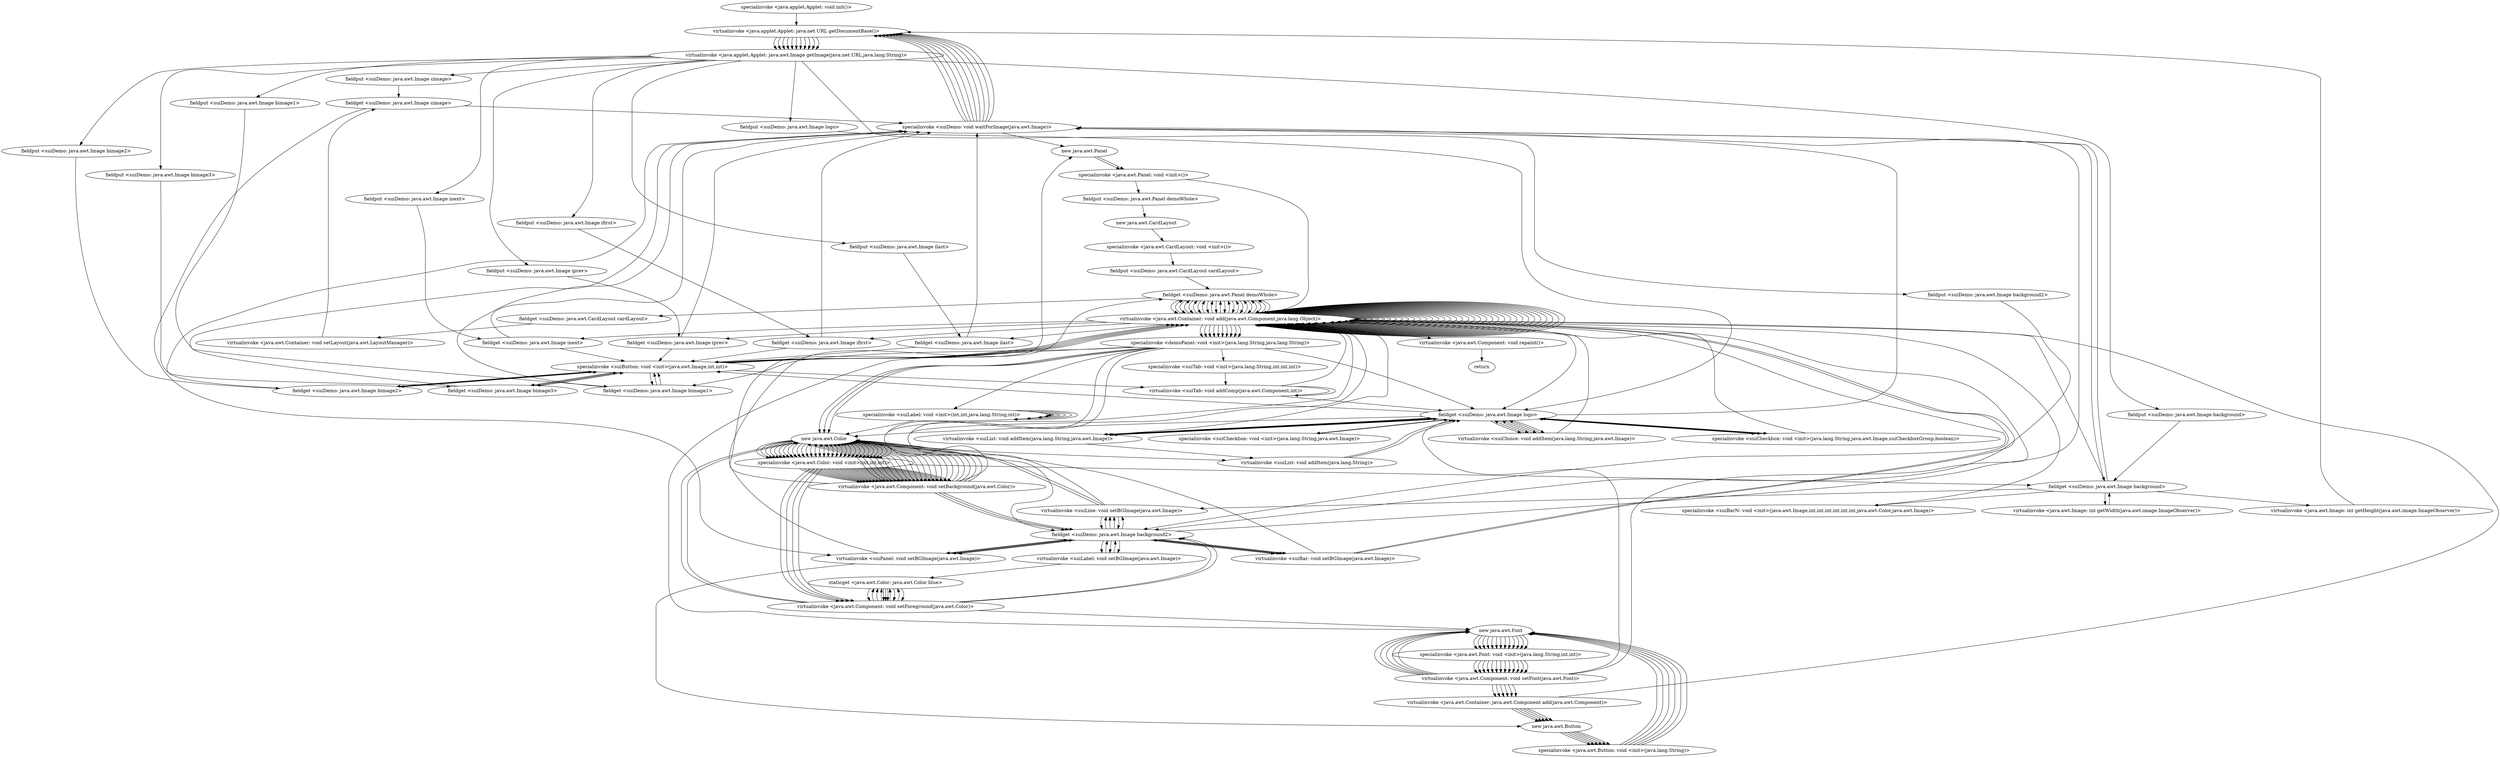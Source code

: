 digraph "" {
"specialinvoke <java.applet.Applet: void init()>";
 "specialinvoke <java.applet.Applet: void init()>"->"virtualinvoke <java.applet.Applet: java.net.URL getDocumentBase()>";
 "virtualinvoke <java.applet.Applet: java.net.URL getDocumentBase()>"->"virtualinvoke <java.applet.Applet: java.awt.Image getImage(java.net.URL,java.lang.String)>";
 "virtualinvoke <java.applet.Applet: java.awt.Image getImage(java.net.URL,java.lang.String)>"->"fieldput <suiDemo: java.awt.Image cimage>";
 "fieldput <suiDemo: java.awt.Image cimage>"->"fieldget <suiDemo: java.awt.Image cimage>";
 "fieldget <suiDemo: java.awt.Image cimage>"->"specialinvoke <suiDemo: void waitForImage(java.awt.Image)>";
 "specialinvoke <suiDemo: void waitForImage(java.awt.Image)>"->"virtualinvoke <java.applet.Applet: java.net.URL getDocumentBase()>";
 "virtualinvoke <java.applet.Applet: java.net.URL getDocumentBase()>"->"virtualinvoke <java.applet.Applet: java.awt.Image getImage(java.net.URL,java.lang.String)>";
 "virtualinvoke <java.applet.Applet: java.awt.Image getImage(java.net.URL,java.lang.String)>"->"fieldput <suiDemo: java.awt.Image iprev>";
 "fieldput <suiDemo: java.awt.Image iprev>"->"fieldget <suiDemo: java.awt.Image iprev>";
 "fieldget <suiDemo: java.awt.Image iprev>"->"specialinvoke <suiDemo: void waitForImage(java.awt.Image)>";
 "specialinvoke <suiDemo: void waitForImage(java.awt.Image)>"->"virtualinvoke <java.applet.Applet: java.net.URL getDocumentBase()>";
 "virtualinvoke <java.applet.Applet: java.net.URL getDocumentBase()>"->"virtualinvoke <java.applet.Applet: java.awt.Image getImage(java.net.URL,java.lang.String)>";
 "virtualinvoke <java.applet.Applet: java.awt.Image getImage(java.net.URL,java.lang.String)>"->"fieldput <suiDemo: java.awt.Image inext>";
 "fieldput <suiDemo: java.awt.Image inext>"->"fieldget <suiDemo: java.awt.Image inext>";
 "fieldget <suiDemo: java.awt.Image inext>"->"specialinvoke <suiDemo: void waitForImage(java.awt.Image)>";
 "specialinvoke <suiDemo: void waitForImage(java.awt.Image)>"->"virtualinvoke <java.applet.Applet: java.net.URL getDocumentBase()>";
 "virtualinvoke <java.applet.Applet: java.net.URL getDocumentBase()>"->"virtualinvoke <java.applet.Applet: java.awt.Image getImage(java.net.URL,java.lang.String)>";
 "virtualinvoke <java.applet.Applet: java.awt.Image getImage(java.net.URL,java.lang.String)>"->"fieldput <suiDemo: java.awt.Image ifirst>";
 "fieldput <suiDemo: java.awt.Image ifirst>"->"fieldget <suiDemo: java.awt.Image ifirst>";
 "fieldget <suiDemo: java.awt.Image ifirst>"->"specialinvoke <suiDemo: void waitForImage(java.awt.Image)>";
 "specialinvoke <suiDemo: void waitForImage(java.awt.Image)>"->"virtualinvoke <java.applet.Applet: java.net.URL getDocumentBase()>";
 "virtualinvoke <java.applet.Applet: java.net.URL getDocumentBase()>"->"virtualinvoke <java.applet.Applet: java.awt.Image getImage(java.net.URL,java.lang.String)>";
 "virtualinvoke <java.applet.Applet: java.awt.Image getImage(java.net.URL,java.lang.String)>"->"fieldput <suiDemo: java.awt.Image ilast>";
 "fieldput <suiDemo: java.awt.Image ilast>"->"fieldget <suiDemo: java.awt.Image ilast>";
 "fieldget <suiDemo: java.awt.Image ilast>"->"specialinvoke <suiDemo: void waitForImage(java.awt.Image)>";
 "specialinvoke <suiDemo: void waitForImage(java.awt.Image)>"->"virtualinvoke <java.applet.Applet: java.net.URL getDocumentBase()>";
 "virtualinvoke <java.applet.Applet: java.net.URL getDocumentBase()>"->"virtualinvoke <java.applet.Applet: java.awt.Image getImage(java.net.URL,java.lang.String)>";
 "virtualinvoke <java.applet.Applet: java.awt.Image getImage(java.net.URL,java.lang.String)>"->"fieldput <suiDemo: java.awt.Image background>";
 "fieldput <suiDemo: java.awt.Image background>"->"fieldget <suiDemo: java.awt.Image background>";
 "fieldget <suiDemo: java.awt.Image background>"->"specialinvoke <suiDemo: void waitForImage(java.awt.Image)>";
 "specialinvoke <suiDemo: void waitForImage(java.awt.Image)>"->"fieldget <suiDemo: java.awt.Image background>";
 "fieldget <suiDemo: java.awt.Image background>"->"virtualinvoke <java.awt.Image: int getWidth(java.awt.image.ImageObserver)>";
 "virtualinvoke <java.awt.Image: int getWidth(java.awt.image.ImageObserver)>"->"fieldget <suiDemo: java.awt.Image background>";
 "fieldget <suiDemo: java.awt.Image background>"->"virtualinvoke <java.awt.Image: int getHeight(java.awt.image.ImageObserver)>";
 "virtualinvoke <java.awt.Image: int getHeight(java.awt.image.ImageObserver)>"->"virtualinvoke <java.applet.Applet: java.net.URL getDocumentBase()>";
 "virtualinvoke <java.applet.Applet: java.net.URL getDocumentBase()>"->"virtualinvoke <java.applet.Applet: java.awt.Image getImage(java.net.URL,java.lang.String)>";
 "virtualinvoke <java.applet.Applet: java.awt.Image getImage(java.net.URL,java.lang.String)>"->"fieldput <suiDemo: java.awt.Image background2>";
 "fieldput <suiDemo: java.awt.Image background2>"->"fieldget <suiDemo: java.awt.Image background2>";
 "fieldget <suiDemo: java.awt.Image background2>"->"specialinvoke <suiDemo: void waitForImage(java.awt.Image)>";
 "specialinvoke <suiDemo: void waitForImage(java.awt.Image)>"->"virtualinvoke <java.applet.Applet: java.net.URL getDocumentBase()>";
 "virtualinvoke <java.applet.Applet: java.net.URL getDocumentBase()>"->"virtualinvoke <java.applet.Applet: java.awt.Image getImage(java.net.URL,java.lang.String)>";
 "virtualinvoke <java.applet.Applet: java.awt.Image getImage(java.net.URL,java.lang.String)>"->"fieldput <suiDemo: java.awt.Image logo>";
 "fieldput <suiDemo: java.awt.Image logo>"->"fieldget <suiDemo: java.awt.Image logo>";
 "fieldget <suiDemo: java.awt.Image logo>"->"specialinvoke <suiDemo: void waitForImage(java.awt.Image)>";
 "specialinvoke <suiDemo: void waitForImage(java.awt.Image)>"->"virtualinvoke <java.applet.Applet: java.net.URL getDocumentBase()>";
 "virtualinvoke <java.applet.Applet: java.net.URL getDocumentBase()>"->"virtualinvoke <java.applet.Applet: java.awt.Image getImage(java.net.URL,java.lang.String)>";
 "virtualinvoke <java.applet.Applet: java.awt.Image getImage(java.net.URL,java.lang.String)>"->"fieldput <suiDemo: java.awt.Image bimage1>";
 "fieldput <suiDemo: java.awt.Image bimage1>"->"fieldget <suiDemo: java.awt.Image bimage1>";
 "fieldget <suiDemo: java.awt.Image bimage1>"->"specialinvoke <suiDemo: void waitForImage(java.awt.Image)>";
 "specialinvoke <suiDemo: void waitForImage(java.awt.Image)>"->"virtualinvoke <java.applet.Applet: java.net.URL getDocumentBase()>";
 "virtualinvoke <java.applet.Applet: java.net.URL getDocumentBase()>"->"virtualinvoke <java.applet.Applet: java.awt.Image getImage(java.net.URL,java.lang.String)>";
 "virtualinvoke <java.applet.Applet: java.awt.Image getImage(java.net.URL,java.lang.String)>"->"fieldput <suiDemo: java.awt.Image bimage2>";
 "fieldput <suiDemo: java.awt.Image bimage2>"->"fieldget <suiDemo: java.awt.Image bimage2>";
 "fieldget <suiDemo: java.awt.Image bimage2>"->"specialinvoke <suiDemo: void waitForImage(java.awt.Image)>";
 "specialinvoke <suiDemo: void waitForImage(java.awt.Image)>"->"virtualinvoke <java.applet.Applet: java.net.URL getDocumentBase()>";
 "virtualinvoke <java.applet.Applet: java.net.URL getDocumentBase()>"->"virtualinvoke <java.applet.Applet: java.awt.Image getImage(java.net.URL,java.lang.String)>";
 "virtualinvoke <java.applet.Applet: java.awt.Image getImage(java.net.URL,java.lang.String)>"->"fieldput <suiDemo: java.awt.Image bimage3>";
 "fieldput <suiDemo: java.awt.Image bimage3>"->"fieldget <suiDemo: java.awt.Image bimage3>";
 "fieldget <suiDemo: java.awt.Image bimage3>"->"specialinvoke <suiDemo: void waitForImage(java.awt.Image)>";
 "specialinvoke <suiDemo: void waitForImage(java.awt.Image)>"->"new java.awt.Panel";
 "new java.awt.Panel"->"specialinvoke <java.awt.Panel: void <init>()>";
 "specialinvoke <java.awt.Panel: void <init>()>"->"fieldput <suiDemo: java.awt.Panel demoWhole>";
 "fieldput <suiDemo: java.awt.Panel demoWhole>"->"new java.awt.CardLayout";
 "new java.awt.CardLayout"->"specialinvoke <java.awt.CardLayout: void <init>()>";
 "specialinvoke <java.awt.CardLayout: void <init>()>"->"fieldput <suiDemo: java.awt.CardLayout cardLayout>";
 "fieldput <suiDemo: java.awt.CardLayout cardLayout>"->"fieldget <suiDemo: java.awt.Panel demoWhole>";
 "fieldget <suiDemo: java.awt.Panel demoWhole>"->"fieldget <suiDemo: java.awt.CardLayout cardLayout>";
 "fieldget <suiDemo: java.awt.CardLayout cardLayout>"->"virtualinvoke <java.awt.Container: void setLayout(java.awt.LayoutManager)>";
 "virtualinvoke <java.awt.Container: void setLayout(java.awt.LayoutManager)>"->"fieldget <suiDemo: java.awt.Image cimage>";
 "fieldget <suiDemo: java.awt.Image cimage>"->"virtualinvoke <suiPanel: void setBGImage(java.awt.Image)>";
 "virtualinvoke <suiPanel: void setBGImage(java.awt.Image)>"->"fieldget <suiDemo: java.awt.Panel demoWhole>";
 "fieldget <suiDemo: java.awt.Panel demoWhole>"->"virtualinvoke <java.awt.Container: void add(java.awt.Component,java.lang.Object)>";
 "virtualinvoke <java.awt.Container: void add(java.awt.Component,java.lang.Object)>"->"specialinvoke <demoPanel: void <init>(java.lang.String,java.lang.String)>";
 "specialinvoke <demoPanel: void <init>(java.lang.String,java.lang.String)>"->"fieldget <suiDemo: java.awt.Image background2>";
 "fieldget <suiDemo: java.awt.Image background2>"->"virtualinvoke <suiLine: void setBGImage(java.awt.Image)>";
 "virtualinvoke <suiLine: void setBGImage(java.awt.Image)>"->"fieldget <suiDemo: java.awt.Image background2>";
 "fieldget <suiDemo: java.awt.Image background2>"->"virtualinvoke <suiLine: void setBGImage(java.awt.Image)>";
 "virtualinvoke <suiLine: void setBGImage(java.awt.Image)>"->"new java.awt.Color";
 "new java.awt.Color"->"specialinvoke <java.awt.Color: void <init>(int,int,int)>";
 "specialinvoke <java.awt.Color: void <init>(int,int,int)>"->"virtualinvoke <java.awt.Component: void setBackground(java.awt.Color)>";
 "virtualinvoke <java.awt.Component: void setBackground(java.awt.Color)>"->"new java.awt.Color";
 "new java.awt.Color"->"specialinvoke <java.awt.Color: void <init>(int,int,int)>";
 "specialinvoke <java.awt.Color: void <init>(int,int,int)>"->"virtualinvoke <java.awt.Component: void setBackground(java.awt.Color)>";
 "virtualinvoke <java.awt.Component: void setBackground(java.awt.Color)>"->"new java.awt.Color";
 "new java.awt.Color"->"specialinvoke <java.awt.Color: void <init>(int,int,int)>";
 "specialinvoke <java.awt.Color: void <init>(int,int,int)>"->"virtualinvoke <java.awt.Component: void setBackground(java.awt.Color)>";
 "virtualinvoke <java.awt.Component: void setBackground(java.awt.Color)>"->"new java.awt.Color";
 "new java.awt.Color"->"specialinvoke <java.awt.Color: void <init>(int,int,int)>";
 "specialinvoke <java.awt.Color: void <init>(int,int,int)>"->"virtualinvoke <java.awt.Component: void setBackground(java.awt.Color)>";
 "virtualinvoke <java.awt.Component: void setBackground(java.awt.Color)>"->"new java.awt.Color";
 "new java.awt.Color"->"specialinvoke <java.awt.Color: void <init>(int,int,int)>";
 "specialinvoke <java.awt.Color: void <init>(int,int,int)>"->"virtualinvoke <java.awt.Component: void setBackground(java.awt.Color)>";
 "virtualinvoke <java.awt.Component: void setBackground(java.awt.Color)>"->"new java.awt.Color";
 "new java.awt.Color"->"specialinvoke <java.awt.Color: void <init>(int,int,int)>";
 "specialinvoke <java.awt.Color: void <init>(int,int,int)>"->"virtualinvoke <java.awt.Component: void setBackground(java.awt.Color)>";
 "virtualinvoke <java.awt.Component: void setBackground(java.awt.Color)>"->"virtualinvoke <java.awt.Container: void add(java.awt.Component,java.lang.Object)>";
 "virtualinvoke <java.awt.Container: void add(java.awt.Component,java.lang.Object)>"->"virtualinvoke <java.awt.Container: void add(java.awt.Component,java.lang.Object)>";
 "virtualinvoke <java.awt.Container: void add(java.awt.Component,java.lang.Object)>"->"virtualinvoke <java.awt.Container: void add(java.awt.Component,java.lang.Object)>";
 "virtualinvoke <java.awt.Container: void add(java.awt.Component,java.lang.Object)>"->"virtualinvoke <java.awt.Container: void add(java.awt.Component,java.lang.Object)>";
 "virtualinvoke <java.awt.Container: void add(java.awt.Component,java.lang.Object)>"->"virtualinvoke <java.awt.Container: void add(java.awt.Component,java.lang.Object)>";
 "virtualinvoke <java.awt.Container: void add(java.awt.Component,java.lang.Object)>"->"virtualinvoke <java.awt.Container: void add(java.awt.Component,java.lang.Object)>";
 "virtualinvoke <java.awt.Container: void add(java.awt.Component,java.lang.Object)>"->"fieldget <suiDemo: java.awt.Image background2>";
 "fieldget <suiDemo: java.awt.Image background2>"->"virtualinvoke <suiLine: void setBGImage(java.awt.Image)>";
 "virtualinvoke <suiLine: void setBGImage(java.awt.Image)>"->"fieldget <suiDemo: java.awt.Image background2>";
 "fieldget <suiDemo: java.awt.Image background2>"->"virtualinvoke <suiLine: void setBGImage(java.awt.Image)>";
 "virtualinvoke <suiLine: void setBGImage(java.awt.Image)>"->"new java.awt.Color";
 "new java.awt.Color"->"specialinvoke <java.awt.Color: void <init>(int,int,int)>";
 "specialinvoke <java.awt.Color: void <init>(int,int,int)>"->"virtualinvoke <java.awt.Component: void setBackground(java.awt.Color)>";
 "virtualinvoke <java.awt.Component: void setBackground(java.awt.Color)>"->"new java.awt.Color";
 "new java.awt.Color"->"specialinvoke <java.awt.Color: void <init>(int,int,int)>";
 "specialinvoke <java.awt.Color: void <init>(int,int,int)>"->"virtualinvoke <java.awt.Component: void setBackground(java.awt.Color)>";
 "virtualinvoke <java.awt.Component: void setBackground(java.awt.Color)>"->"new java.awt.Color";
 "new java.awt.Color"->"specialinvoke <java.awt.Color: void <init>(int,int,int)>";
 "specialinvoke <java.awt.Color: void <init>(int,int,int)>"->"virtualinvoke <java.awt.Component: void setBackground(java.awt.Color)>";
 "virtualinvoke <java.awt.Component: void setBackground(java.awt.Color)>"->"new java.awt.Color";
 "new java.awt.Color"->"specialinvoke <java.awt.Color: void <init>(int,int,int)>";
 "specialinvoke <java.awt.Color: void <init>(int,int,int)>"->"virtualinvoke <java.awt.Component: void setBackground(java.awt.Color)>";
 "virtualinvoke <java.awt.Component: void setBackground(java.awt.Color)>"->"new java.awt.Color";
 "new java.awt.Color"->"specialinvoke <java.awt.Color: void <init>(int,int,int)>";
 "specialinvoke <java.awt.Color: void <init>(int,int,int)>"->"virtualinvoke <java.awt.Component: void setBackground(java.awt.Color)>";
 "virtualinvoke <java.awt.Component: void setBackground(java.awt.Color)>"->"new java.awt.Color";
 "new java.awt.Color"->"specialinvoke <java.awt.Color: void <init>(int,int,int)>";
 "specialinvoke <java.awt.Color: void <init>(int,int,int)>"->"virtualinvoke <java.awt.Component: void setBackground(java.awt.Color)>";
 "virtualinvoke <java.awt.Component: void setBackground(java.awt.Color)>"->"new java.awt.Panel";
 "new java.awt.Panel"->"specialinvoke <java.awt.Panel: void <init>()>";
 "specialinvoke <java.awt.Panel: void <init>()>"->"virtualinvoke <java.awt.Container: void add(java.awt.Component,java.lang.Object)>";
 "virtualinvoke <java.awt.Container: void add(java.awt.Component,java.lang.Object)>"->"virtualinvoke <java.awt.Container: void add(java.awt.Component,java.lang.Object)>";
 "virtualinvoke <java.awt.Container: void add(java.awt.Component,java.lang.Object)>"->"virtualinvoke <java.awt.Container: void add(java.awt.Component,java.lang.Object)>";
 "virtualinvoke <java.awt.Container: void add(java.awt.Component,java.lang.Object)>"->"virtualinvoke <java.awt.Container: void add(java.awt.Component,java.lang.Object)>";
 "virtualinvoke <java.awt.Container: void add(java.awt.Component,java.lang.Object)>"->"virtualinvoke <java.awt.Container: void add(java.awt.Component,java.lang.Object)>";
 "virtualinvoke <java.awt.Container: void add(java.awt.Component,java.lang.Object)>"->"virtualinvoke <java.awt.Container: void add(java.awt.Component,java.lang.Object)>";
 "virtualinvoke <java.awt.Container: void add(java.awt.Component,java.lang.Object)>"->"virtualinvoke <java.awt.Container: void add(java.awt.Component,java.lang.Object)>";
 "virtualinvoke <java.awt.Container: void add(java.awt.Component,java.lang.Object)>"->"fieldget <suiDemo: java.awt.Panel demoWhole>";
 "fieldget <suiDemo: java.awt.Panel demoWhole>"->"virtualinvoke <java.awt.Container: void add(java.awt.Component,java.lang.Object)>";
 "virtualinvoke <java.awt.Container: void add(java.awt.Component,java.lang.Object)>"->"fieldget <suiDemo: java.awt.Panel demoWhole>";
 "fieldget <suiDemo: java.awt.Panel demoWhole>"->"virtualinvoke <java.awt.Container: void add(java.awt.Component,java.lang.Object)>";
 "virtualinvoke <java.awt.Container: void add(java.awt.Component,java.lang.Object)>"->"specialinvoke <demoPanel: void <init>(java.lang.String,java.lang.String)>";
 "specialinvoke <demoPanel: void <init>(java.lang.String,java.lang.String)>"->"new java.awt.Color";
 "new java.awt.Color"->"specialinvoke <java.awt.Color: void <init>(int,int,int)>";
 "specialinvoke <java.awt.Color: void <init>(int,int,int)>"->"virtualinvoke <java.awt.Component: void setBackground(java.awt.Color)>";
 "virtualinvoke <java.awt.Component: void setBackground(java.awt.Color)>"->"new java.awt.Color";
 "new java.awt.Color"->"specialinvoke <java.awt.Color: void <init>(int,int,int)>";
 "specialinvoke <java.awt.Color: void <init>(int,int,int)>"->"virtualinvoke <java.awt.Component: void setBackground(java.awt.Color)>";
 "virtualinvoke <java.awt.Component: void setBackground(java.awt.Color)>"->"new java.awt.Color";
 "new java.awt.Color"->"specialinvoke <java.awt.Color: void <init>(int,int,int)>";
 "specialinvoke <java.awt.Color: void <init>(int,int,int)>"->"virtualinvoke <java.awt.Component: void setBackground(java.awt.Color)>";
 "virtualinvoke <java.awt.Component: void setBackground(java.awt.Color)>"->"new java.awt.Color";
 "new java.awt.Color"->"specialinvoke <java.awt.Color: void <init>(int,int,int)>";
 "specialinvoke <java.awt.Color: void <init>(int,int,int)>"->"virtualinvoke <java.awt.Component: void setBackground(java.awt.Color)>";
 "virtualinvoke <java.awt.Component: void setBackground(java.awt.Color)>"->"fieldget <suiDemo: java.awt.Image background2>";
 "fieldget <suiDemo: java.awt.Image background2>"->"virtualinvoke <suiBar: void setBGImage(java.awt.Image)>";
 "virtualinvoke <suiBar: void setBGImage(java.awt.Image)>"->"fieldget <suiDemo: java.awt.Image background2>";
 "fieldget <suiDemo: java.awt.Image background2>"->"virtualinvoke <suiBar: void setBGImage(java.awt.Image)>";
 "virtualinvoke <suiBar: void setBGImage(java.awt.Image)>"->"virtualinvoke <java.awt.Container: void add(java.awt.Component,java.lang.Object)>";
 "virtualinvoke <java.awt.Container: void add(java.awt.Component,java.lang.Object)>"->"virtualinvoke <java.awt.Container: void add(java.awt.Component,java.lang.Object)>";
 "virtualinvoke <java.awt.Container: void add(java.awt.Component,java.lang.Object)>"->"virtualinvoke <java.awt.Container: void add(java.awt.Component,java.lang.Object)>";
 "virtualinvoke <java.awt.Container: void add(java.awt.Component,java.lang.Object)>"->"virtualinvoke <java.awt.Container: void add(java.awt.Component,java.lang.Object)>";
 "virtualinvoke <java.awt.Container: void add(java.awt.Component,java.lang.Object)>"->"fieldget <suiDemo: java.awt.Panel demoWhole>";
 "fieldget <suiDemo: java.awt.Panel demoWhole>"->"virtualinvoke <java.awt.Container: void add(java.awt.Component,java.lang.Object)>";
 "virtualinvoke <java.awt.Container: void add(java.awt.Component,java.lang.Object)>"->"specialinvoke <demoPanel: void <init>(java.lang.String,java.lang.String)>";
 "specialinvoke <demoPanel: void <init>(java.lang.String,java.lang.String)>"->"new java.awt.Color";
 "new java.awt.Color"->"specialinvoke <java.awt.Color: void <init>(int,int,int)>";
 "specialinvoke <java.awt.Color: void <init>(int,int,int)>"->"virtualinvoke <java.awt.Component: void setBackground(java.awt.Color)>";
 "virtualinvoke <java.awt.Component: void setBackground(java.awt.Color)>"->"new java.awt.Color";
 "new java.awt.Color"->"specialinvoke <java.awt.Color: void <init>(int,int,int)>";
 "specialinvoke <java.awt.Color: void <init>(int,int,int)>"->"virtualinvoke <java.awt.Component: void setBackground(java.awt.Color)>";
 "virtualinvoke <java.awt.Component: void setBackground(java.awt.Color)>"->"new java.awt.Color";
 "new java.awt.Color"->"specialinvoke <java.awt.Color: void <init>(int,int,int)>";
 "specialinvoke <java.awt.Color: void <init>(int,int,int)>"->"virtualinvoke <java.awt.Component: void setBackground(java.awt.Color)>";
 "virtualinvoke <java.awt.Component: void setBackground(java.awt.Color)>"->"fieldget <suiDemo: java.awt.Image background2>";
 "fieldget <suiDemo: java.awt.Image background2>"->"virtualinvoke <suiPanel: void setBGImage(java.awt.Image)>";
 "virtualinvoke <suiPanel: void setBGImage(java.awt.Image)>"->"fieldget <suiDemo: java.awt.Image background2>";
 "fieldget <suiDemo: java.awt.Image background2>"->"virtualinvoke <suiPanel: void setBGImage(java.awt.Image)>";
 "virtualinvoke <suiPanel: void setBGImage(java.awt.Image)>"->"fieldget <suiDemo: java.awt.Image background2>";
 "fieldget <suiDemo: java.awt.Image background2>"->"virtualinvoke <suiPanel: void setBGImage(java.awt.Image)>";
 "virtualinvoke <suiPanel: void setBGImage(java.awt.Image)>"->"new java.awt.Button";
 "new java.awt.Button"->"specialinvoke <java.awt.Button: void <init>(java.lang.String)>";
 "specialinvoke <java.awt.Button: void <init>(java.lang.String)>"->"new java.awt.Font";
 "new java.awt.Font"->"specialinvoke <java.awt.Font: void <init>(java.lang.String,int,int)>";
 "specialinvoke <java.awt.Font: void <init>(java.lang.String,int,int)>"->"virtualinvoke <java.awt.Component: void setFont(java.awt.Font)>";
 "virtualinvoke <java.awt.Component: void setFont(java.awt.Font)>"->"virtualinvoke <java.awt.Container: java.awt.Component add(java.awt.Component)>";
 "virtualinvoke <java.awt.Container: java.awt.Component add(java.awt.Component)>"->"new java.awt.Button";
 "new java.awt.Button"->"specialinvoke <java.awt.Button: void <init>(java.lang.String)>";
 "specialinvoke <java.awt.Button: void <init>(java.lang.String)>"->"new java.awt.Font";
 "new java.awt.Font"->"specialinvoke <java.awt.Font: void <init>(java.lang.String,int,int)>";
 "specialinvoke <java.awt.Font: void <init>(java.lang.String,int,int)>"->"virtualinvoke <java.awt.Component: void setFont(java.awt.Font)>";
 "virtualinvoke <java.awt.Component: void setFont(java.awt.Font)>"->"virtualinvoke <java.awt.Container: java.awt.Component add(java.awt.Component)>";
 "virtualinvoke <java.awt.Container: java.awt.Component add(java.awt.Component)>"->"new java.awt.Button";
 "new java.awt.Button"->"specialinvoke <java.awt.Button: void <init>(java.lang.String)>";
 "specialinvoke <java.awt.Button: void <init>(java.lang.String)>"->"new java.awt.Font";
 "new java.awt.Font"->"specialinvoke <java.awt.Font: void <init>(java.lang.String,int,int)>";
 "specialinvoke <java.awt.Font: void <init>(java.lang.String,int,int)>"->"virtualinvoke <java.awt.Component: void setFont(java.awt.Font)>";
 "virtualinvoke <java.awt.Component: void setFont(java.awt.Font)>"->"virtualinvoke <java.awt.Container: java.awt.Component add(java.awt.Component)>";
 "virtualinvoke <java.awt.Container: java.awt.Component add(java.awt.Component)>"->"new java.awt.Button";
 "new java.awt.Button"->"specialinvoke <java.awt.Button: void <init>(java.lang.String)>";
 "specialinvoke <java.awt.Button: void <init>(java.lang.String)>"->"new java.awt.Font";
 "new java.awt.Font"->"specialinvoke <java.awt.Font: void <init>(java.lang.String,int,int)>";
 "specialinvoke <java.awt.Font: void <init>(java.lang.String,int,int)>"->"virtualinvoke <java.awt.Component: void setFont(java.awt.Font)>";
 "virtualinvoke <java.awt.Component: void setFont(java.awt.Font)>"->"virtualinvoke <java.awt.Container: java.awt.Component add(java.awt.Component)>";
 "virtualinvoke <java.awt.Container: java.awt.Component add(java.awt.Component)>"->"new java.awt.Button";
 "new java.awt.Button"->"specialinvoke <java.awt.Button: void <init>(java.lang.String)>";
 "specialinvoke <java.awt.Button: void <init>(java.lang.String)>"->"new java.awt.Font";
 "new java.awt.Font"->"specialinvoke <java.awt.Font: void <init>(java.lang.String,int,int)>";
 "specialinvoke <java.awt.Font: void <init>(java.lang.String,int,int)>"->"virtualinvoke <java.awt.Component: void setFont(java.awt.Font)>";
 "virtualinvoke <java.awt.Component: void setFont(java.awt.Font)>"->"virtualinvoke <java.awt.Container: java.awt.Component add(java.awt.Component)>";
 "virtualinvoke <java.awt.Container: java.awt.Component add(java.awt.Component)>"->"new java.awt.Button";
 "new java.awt.Button"->"specialinvoke <java.awt.Button: void <init>(java.lang.String)>";
 "specialinvoke <java.awt.Button: void <init>(java.lang.String)>"->"new java.awt.Font";
 "new java.awt.Font"->"specialinvoke <java.awt.Font: void <init>(java.lang.String,int,int)>";
 "specialinvoke <java.awt.Font: void <init>(java.lang.String,int,int)>"->"virtualinvoke <java.awt.Component: void setFont(java.awt.Font)>";
 "virtualinvoke <java.awt.Component: void setFont(java.awt.Font)>"->"virtualinvoke <java.awt.Container: java.awt.Component add(java.awt.Component)>";
 "virtualinvoke <java.awt.Container: java.awt.Component add(java.awt.Component)>"->"virtualinvoke <java.awt.Container: void add(java.awt.Component,java.lang.Object)>";
 "virtualinvoke <java.awt.Container: void add(java.awt.Component,java.lang.Object)>"->"virtualinvoke <java.awt.Container: void add(java.awt.Component,java.lang.Object)>";
 "virtualinvoke <java.awt.Container: void add(java.awt.Component,java.lang.Object)>"->"virtualinvoke <java.awt.Container: void add(java.awt.Component,java.lang.Object)>";
 "virtualinvoke <java.awt.Container: void add(java.awt.Component,java.lang.Object)>"->"virtualinvoke <java.awt.Container: void add(java.awt.Component,java.lang.Object)>";
 "virtualinvoke <java.awt.Container: void add(java.awt.Component,java.lang.Object)>"->"virtualinvoke <java.awt.Container: void add(java.awt.Component,java.lang.Object)>";
 "virtualinvoke <java.awt.Container: void add(java.awt.Component,java.lang.Object)>"->"virtualinvoke <java.awt.Container: void add(java.awt.Component,java.lang.Object)>";
 "virtualinvoke <java.awt.Container: void add(java.awt.Component,java.lang.Object)>"->"fieldget <suiDemo: java.awt.Panel demoWhole>";
 "fieldget <suiDemo: java.awt.Panel demoWhole>"->"virtualinvoke <java.awt.Container: void add(java.awt.Component,java.lang.Object)>";
 "virtualinvoke <java.awt.Container: void add(java.awt.Component,java.lang.Object)>"->"specialinvoke <demoPanel: void <init>(java.lang.String,java.lang.String)>";
 "specialinvoke <demoPanel: void <init>(java.lang.String,java.lang.String)>"->"new java.awt.Color";
 "new java.awt.Color"->"specialinvoke <java.awt.Color: void <init>(int,int,int)>";
 "specialinvoke <java.awt.Color: void <init>(int,int,int)>"->"virtualinvoke <java.awt.Component: void setBackground(java.awt.Color)>";
 "virtualinvoke <java.awt.Component: void setBackground(java.awt.Color)>"->"new java.awt.Color";
 "new java.awt.Color"->"specialinvoke <java.awt.Color: void <init>(int,int,int)>";
 "specialinvoke <java.awt.Color: void <init>(int,int,int)>"->"virtualinvoke <java.awt.Component: void setForeground(java.awt.Color)>";
 "virtualinvoke <java.awt.Component: void setForeground(java.awt.Color)>"->"new java.awt.Color";
 "new java.awt.Color"->"specialinvoke <java.awt.Color: void <init>(int,int,int)>";
 "specialinvoke <java.awt.Color: void <init>(int,int,int)>"->"virtualinvoke <java.awt.Component: void setBackground(java.awt.Color)>";
 "virtualinvoke <java.awt.Component: void setBackground(java.awt.Color)>"->"new java.awt.Color";
 "new java.awt.Color"->"specialinvoke <java.awt.Color: void <init>(int,int,int)>";
 "specialinvoke <java.awt.Color: void <init>(int,int,int)>"->"virtualinvoke <java.awt.Component: void setForeground(java.awt.Color)>";
 "virtualinvoke <java.awt.Component: void setForeground(java.awt.Color)>"->"new java.awt.Color";
 "new java.awt.Color"->"specialinvoke <java.awt.Color: void <init>(int,int,int)>";
 "specialinvoke <java.awt.Color: void <init>(int,int,int)>"->"virtualinvoke <java.awt.Component: void setBackground(java.awt.Color)>";
 "virtualinvoke <java.awt.Component: void setBackground(java.awt.Color)>"->"new java.awt.Color";
 "new java.awt.Color"->"specialinvoke <java.awt.Color: void <init>(int,int,int)>";
 "specialinvoke <java.awt.Color: void <init>(int,int,int)>"->"virtualinvoke <java.awt.Component: void setForeground(java.awt.Color)>";
 "virtualinvoke <java.awt.Component: void setForeground(java.awt.Color)>"->"fieldget <suiDemo: java.awt.Image background2>";
 "fieldget <suiDemo: java.awt.Image background2>"->"virtualinvoke <suiBar: void setBGImage(java.awt.Image)>";
 "virtualinvoke <suiBar: void setBGImage(java.awt.Image)>"->"new java.awt.Color";
 "new java.awt.Color"->"specialinvoke <java.awt.Color: void <init>(int,int,int)>";
 "specialinvoke <java.awt.Color: void <init>(int,int,int)>"->"virtualinvoke <java.awt.Component: void setBackground(java.awt.Color)>";
 "virtualinvoke <java.awt.Component: void setBackground(java.awt.Color)>"->"new java.awt.Color";
 "new java.awt.Color"->"specialinvoke <java.awt.Color: void <init>(int,int,int)>";
 "specialinvoke <java.awt.Color: void <init>(int,int,int)>"->"virtualinvoke <java.awt.Component: void setForeground(java.awt.Color)>";
 "virtualinvoke <java.awt.Component: void setForeground(java.awt.Color)>"->"fieldget <suiDemo: java.awt.Image background2>";
 "fieldget <suiDemo: java.awt.Image background2>"->"virtualinvoke <suiBar: void setBGImage(java.awt.Image)>";
 "virtualinvoke <suiBar: void setBGImage(java.awt.Image)>"->"virtualinvoke <java.awt.Container: void add(java.awt.Component,java.lang.Object)>";
 "virtualinvoke <java.awt.Container: void add(java.awt.Component,java.lang.Object)>"->"virtualinvoke <java.awt.Container: void add(java.awt.Component,java.lang.Object)>";
 "virtualinvoke <java.awt.Container: void add(java.awt.Component,java.lang.Object)>"->"virtualinvoke <java.awt.Container: void add(java.awt.Component,java.lang.Object)>";
 "virtualinvoke <java.awt.Container: void add(java.awt.Component,java.lang.Object)>"->"virtualinvoke <java.awt.Container: void add(java.awt.Component,java.lang.Object)>";
 "virtualinvoke <java.awt.Container: void add(java.awt.Component,java.lang.Object)>"->"fieldget <suiDemo: java.awt.Panel demoWhole>";
 "fieldget <suiDemo: java.awt.Panel demoWhole>"->"virtualinvoke <java.awt.Container: void add(java.awt.Component,java.lang.Object)>";
 "virtualinvoke <java.awt.Container: void add(java.awt.Component,java.lang.Object)>"->"specialinvoke <demoPanel: void <init>(java.lang.String,java.lang.String)>";
 "specialinvoke <demoPanel: void <init>(java.lang.String,java.lang.String)>"->"specialinvoke <suiLabel: void <init>(int,int,java.lang.String,int)>";
 "specialinvoke <suiLabel: void <init>(int,int,java.lang.String,int)>"->"specialinvoke <suiLabel: void <init>(int,int,java.lang.String,int)>";
 "specialinvoke <suiLabel: void <init>(int,int,java.lang.String,int)>"->"specialinvoke <suiLabel: void <init>(int,int,java.lang.String,int)>";
 "specialinvoke <suiLabel: void <init>(int,int,java.lang.String,int)>"->"specialinvoke <suiLabel: void <init>(int,int,java.lang.String,int)>";
 "specialinvoke <suiLabel: void <init>(int,int,java.lang.String,int)>"->"specialinvoke <suiLabel: void <init>(int,int,java.lang.String,int)>";
 "specialinvoke <suiLabel: void <init>(int,int,java.lang.String,int)>"->"specialinvoke <suiLabel: void <init>(int,int,java.lang.String,int)>";
 "specialinvoke <suiLabel: void <init>(int,int,java.lang.String,int)>"->"new java.awt.Color";
 "new java.awt.Color"->"specialinvoke <java.awt.Color: void <init>(int,int,int)>";
 "specialinvoke <java.awt.Color: void <init>(int,int,int)>"->"virtualinvoke <java.awt.Component: void setBackground(java.awt.Color)>";
 "virtualinvoke <java.awt.Component: void setBackground(java.awt.Color)>"->"new java.awt.Color";
 "new java.awt.Color"->"specialinvoke <java.awt.Color: void <init>(int,int,int)>";
 "specialinvoke <java.awt.Color: void <init>(int,int,int)>"->"virtualinvoke <java.awt.Component: void setBackground(java.awt.Color)>";
 "virtualinvoke <java.awt.Component: void setBackground(java.awt.Color)>"->"new java.awt.Color";
 "new java.awt.Color"->"specialinvoke <java.awt.Color: void <init>(int,int,int)>";
 "specialinvoke <java.awt.Color: void <init>(int,int,int)>"->"virtualinvoke <java.awt.Component: void setBackground(java.awt.Color)>";
 "virtualinvoke <java.awt.Component: void setBackground(java.awt.Color)>"->"fieldget <suiDemo: java.awt.Image background2>";
 "fieldget <suiDemo: java.awt.Image background2>"->"virtualinvoke <suiLabel: void setBGImage(java.awt.Image)>";
 "virtualinvoke <suiLabel: void setBGImage(java.awt.Image)>"->"fieldget <suiDemo: java.awt.Image background2>";
 "fieldget <suiDemo: java.awt.Image background2>"->"virtualinvoke <suiLabel: void setBGImage(java.awt.Image)>";
 "virtualinvoke <suiLabel: void setBGImage(java.awt.Image)>"->"fieldget <suiDemo: java.awt.Image background2>";
 "fieldget <suiDemo: java.awt.Image background2>"->"virtualinvoke <suiLabel: void setBGImage(java.awt.Image)>";
 "virtualinvoke <suiLabel: void setBGImage(java.awt.Image)>"->"staticget <java.awt.Color: java.awt.Color blue>";
 "staticget <java.awt.Color: java.awt.Color blue>"->"virtualinvoke <java.awt.Component: void setForeground(java.awt.Color)>";
 "virtualinvoke <java.awt.Component: void setForeground(java.awt.Color)>"->"staticget <java.awt.Color: java.awt.Color blue>";
 "staticget <java.awt.Color: java.awt.Color blue>"->"virtualinvoke <java.awt.Component: void setForeground(java.awt.Color)>";
 "virtualinvoke <java.awt.Component: void setForeground(java.awt.Color)>"->"staticget <java.awt.Color: java.awt.Color blue>";
 "staticget <java.awt.Color: java.awt.Color blue>"->"virtualinvoke <java.awt.Component: void setForeground(java.awt.Color)>";
 "virtualinvoke <java.awt.Component: void setForeground(java.awt.Color)>"->"staticget <java.awt.Color: java.awt.Color blue>";
 "staticget <java.awt.Color: java.awt.Color blue>"->"virtualinvoke <java.awt.Component: void setForeground(java.awt.Color)>";
 "virtualinvoke <java.awt.Component: void setForeground(java.awt.Color)>"->"staticget <java.awt.Color: java.awt.Color blue>";
 "staticget <java.awt.Color: java.awt.Color blue>"->"virtualinvoke <java.awt.Component: void setForeground(java.awt.Color)>";
 "virtualinvoke <java.awt.Component: void setForeground(java.awt.Color)>"->"staticget <java.awt.Color: java.awt.Color blue>";
 "staticget <java.awt.Color: java.awt.Color blue>"->"virtualinvoke <java.awt.Component: void setForeground(java.awt.Color)>";
 "virtualinvoke <java.awt.Component: void setForeground(java.awt.Color)>"->"new java.awt.Font";
 "new java.awt.Font"->"specialinvoke <java.awt.Font: void <init>(java.lang.String,int,int)>";
 "specialinvoke <java.awt.Font: void <init>(java.lang.String,int,int)>"->"virtualinvoke <java.awt.Component: void setFont(java.awt.Font)>";
 "virtualinvoke <java.awt.Component: void setFont(java.awt.Font)>"->"new java.awt.Font";
 "new java.awt.Font"->"specialinvoke <java.awt.Font: void <init>(java.lang.String,int,int)>";
 "specialinvoke <java.awt.Font: void <init>(java.lang.String,int,int)>"->"virtualinvoke <java.awt.Component: void setFont(java.awt.Font)>";
 "virtualinvoke <java.awt.Component: void setFont(java.awt.Font)>"->"new java.awt.Font";
 "new java.awt.Font"->"specialinvoke <java.awt.Font: void <init>(java.lang.String,int,int)>";
 "specialinvoke <java.awt.Font: void <init>(java.lang.String,int,int)>"->"virtualinvoke <java.awt.Component: void setFont(java.awt.Font)>";
 "virtualinvoke <java.awt.Component: void setFont(java.awt.Font)>"->"new java.awt.Font";
 "new java.awt.Font"->"specialinvoke <java.awt.Font: void <init>(java.lang.String,int,int)>";
 "specialinvoke <java.awt.Font: void <init>(java.lang.String,int,int)>"->"virtualinvoke <java.awt.Component: void setFont(java.awt.Font)>";
 "virtualinvoke <java.awt.Component: void setFont(java.awt.Font)>"->"new java.awt.Font";
 "new java.awt.Font"->"specialinvoke <java.awt.Font: void <init>(java.lang.String,int,int)>";
 "specialinvoke <java.awt.Font: void <init>(java.lang.String,int,int)>"->"virtualinvoke <java.awt.Component: void setFont(java.awt.Font)>";
 "virtualinvoke <java.awt.Component: void setFont(java.awt.Font)>"->"new java.awt.Font";
 "new java.awt.Font"->"specialinvoke <java.awt.Font: void <init>(java.lang.String,int,int)>";
 "specialinvoke <java.awt.Font: void <init>(java.lang.String,int,int)>"->"virtualinvoke <java.awt.Component: void setFont(java.awt.Font)>";
 "virtualinvoke <java.awt.Component: void setFont(java.awt.Font)>"->"virtualinvoke <java.awt.Container: void add(java.awt.Component,java.lang.Object)>";
 "virtualinvoke <java.awt.Container: void add(java.awt.Component,java.lang.Object)>"->"virtualinvoke <java.awt.Container: void add(java.awt.Component,java.lang.Object)>";
 "virtualinvoke <java.awt.Container: void add(java.awt.Component,java.lang.Object)>"->"virtualinvoke <java.awt.Container: void add(java.awt.Component,java.lang.Object)>";
 "virtualinvoke <java.awt.Container: void add(java.awt.Component,java.lang.Object)>"->"virtualinvoke <java.awt.Container: void add(java.awt.Component,java.lang.Object)>";
 "virtualinvoke <java.awt.Container: void add(java.awt.Component,java.lang.Object)>"->"virtualinvoke <java.awt.Container: void add(java.awt.Component,java.lang.Object)>";
 "virtualinvoke <java.awt.Container: void add(java.awt.Component,java.lang.Object)>"->"virtualinvoke <java.awt.Container: void add(java.awt.Component,java.lang.Object)>";
 "virtualinvoke <java.awt.Container: void add(java.awt.Component,java.lang.Object)>"->"fieldget <suiDemo: java.awt.Panel demoWhole>";
 "fieldget <suiDemo: java.awt.Panel demoWhole>"->"virtualinvoke <java.awt.Container: void add(java.awt.Component,java.lang.Object)>";
 "virtualinvoke <java.awt.Container: void add(java.awt.Component,java.lang.Object)>"->"specialinvoke <demoPanel: void <init>(java.lang.String,java.lang.String)>";
 "specialinvoke <demoPanel: void <init>(java.lang.String,java.lang.String)>"->"fieldget <suiDemo: java.awt.Image bimage1>";
 "fieldget <suiDemo: java.awt.Image bimage1>"->"specialinvoke <suiButton: void <init>(java.awt.Image,int,int)>";
 "specialinvoke <suiButton: void <init>(java.awt.Image,int,int)>"->"fieldget <suiDemo: java.awt.Image bimage2>";
 "fieldget <suiDemo: java.awt.Image bimage2>"->"specialinvoke <suiButton: void <init>(java.awt.Image,int,int)>";
 "specialinvoke <suiButton: void <init>(java.awt.Image,int,int)>"->"fieldget <suiDemo: java.awt.Image bimage3>";
 "fieldget <suiDemo: java.awt.Image bimage3>"->"specialinvoke <suiButton: void <init>(java.awt.Image,int,int)>";
 "specialinvoke <suiButton: void <init>(java.awt.Image,int,int)>"->"fieldget <suiDemo: java.awt.Image bimage1>";
 "fieldget <suiDemo: java.awt.Image bimage1>"->"specialinvoke <suiButton: void <init>(java.awt.Image,int,int)>";
 "specialinvoke <suiButton: void <init>(java.awt.Image,int,int)>"->"fieldget <suiDemo: java.awt.Image bimage2>";
 "fieldget <suiDemo: java.awt.Image bimage2>"->"specialinvoke <suiButton: void <init>(java.awt.Image,int,int)>";
 "specialinvoke <suiButton: void <init>(java.awt.Image,int,int)>"->"fieldget <suiDemo: java.awt.Image bimage3>";
 "fieldget <suiDemo: java.awt.Image bimage3>"->"specialinvoke <suiButton: void <init>(java.awt.Image,int,int)>";
 "specialinvoke <suiButton: void <init>(java.awt.Image,int,int)>"->"virtualinvoke <java.awt.Container: void add(java.awt.Component,java.lang.Object)>";
 "virtualinvoke <java.awt.Container: void add(java.awt.Component,java.lang.Object)>"->"virtualinvoke <java.awt.Container: void add(java.awt.Component,java.lang.Object)>";
 "virtualinvoke <java.awt.Container: void add(java.awt.Component,java.lang.Object)>"->"virtualinvoke <java.awt.Container: void add(java.awt.Component,java.lang.Object)>";
 "virtualinvoke <java.awt.Container: void add(java.awt.Component,java.lang.Object)>"->"virtualinvoke <java.awt.Container: void add(java.awt.Component,java.lang.Object)>";
 "virtualinvoke <java.awt.Container: void add(java.awt.Component,java.lang.Object)>"->"virtualinvoke <java.awt.Container: void add(java.awt.Component,java.lang.Object)>";
 "virtualinvoke <java.awt.Container: void add(java.awt.Component,java.lang.Object)>"->"virtualinvoke <java.awt.Container: void add(java.awt.Component,java.lang.Object)>";
 "virtualinvoke <java.awt.Container: void add(java.awt.Component,java.lang.Object)>"->"fieldget <suiDemo: java.awt.Panel demoWhole>";
 "fieldget <suiDemo: java.awt.Panel demoWhole>"->"virtualinvoke <java.awt.Container: void add(java.awt.Component,java.lang.Object)>";
 "virtualinvoke <java.awt.Container: void add(java.awt.Component,java.lang.Object)>"->"specialinvoke <demoPanel: void <init>(java.lang.String,java.lang.String)>";
 "specialinvoke <demoPanel: void <init>(java.lang.String,java.lang.String)>"->"specialinvoke <suiTab: void <init>(java.lang.String,int,int,int)>";
 "specialinvoke <suiTab: void <init>(java.lang.String,int,int,int)>"->"virtualinvoke <suiTab: void addComp(java.awt.Component,int)>";
 "virtualinvoke <suiTab: void addComp(java.awt.Component,int)>"->"fieldget <suiDemo: java.awt.Image logo>";
 "fieldget <suiDemo: java.awt.Image logo>"->"specialinvoke <suiButton: void <init>(java.awt.Image,int,int)>";
 "specialinvoke <suiButton: void <init>(java.awt.Image,int,int)>"->"virtualinvoke <suiTab: void addComp(java.awt.Component,int)>";
 "virtualinvoke <suiTab: void addComp(java.awt.Component,int)>"->"virtualinvoke <suiTab: void addComp(java.awt.Component,int)>";
 "virtualinvoke <suiTab: void addComp(java.awt.Component,int)>"->"virtualinvoke <java.awt.Container: void add(java.awt.Component,java.lang.Object)>";
 "virtualinvoke <java.awt.Container: void add(java.awt.Component,java.lang.Object)>"->"fieldget <suiDemo: java.awt.Panel demoWhole>";
 "fieldget <suiDemo: java.awt.Panel demoWhole>"->"virtualinvoke <java.awt.Container: void add(java.awt.Component,java.lang.Object)>";
 "virtualinvoke <java.awt.Container: void add(java.awt.Component,java.lang.Object)>"->"specialinvoke <demoPanel: void <init>(java.lang.String,java.lang.String)>";
 "specialinvoke <demoPanel: void <init>(java.lang.String,java.lang.String)>"->"virtualinvoke <suiList: void addItem(java.lang.String)>";
 "virtualinvoke <suiList: void addItem(java.lang.String)>"->"fieldget <suiDemo: java.awt.Image logo>";
 "fieldget <suiDemo: java.awt.Image logo>"->"virtualinvoke <suiList: void addItem(java.lang.String,java.awt.Image)>";
 "virtualinvoke <suiList: void addItem(java.lang.String,java.awt.Image)>"->"fieldget <suiDemo: java.awt.Image logo>";
 "fieldget <suiDemo: java.awt.Image logo>"->"virtualinvoke <suiList: void addItem(java.lang.String,java.awt.Image)>";
 "virtualinvoke <suiList: void addItem(java.lang.String,java.awt.Image)>"->"virtualinvoke <suiList: void addItem(java.lang.String)>";
 "virtualinvoke <suiList: void addItem(java.lang.String)>"->"fieldget <suiDemo: java.awt.Image logo>";
 "fieldget <suiDemo: java.awt.Image logo>"->"virtualinvoke <suiList: void addItem(java.lang.String,java.awt.Image)>";
 "virtualinvoke <suiList: void addItem(java.lang.String,java.awt.Image)>"->"fieldget <suiDemo: java.awt.Image logo>";
 "fieldget <suiDemo: java.awt.Image logo>"->"virtualinvoke <suiList: void addItem(java.lang.String,java.awt.Image)>";
 "virtualinvoke <suiList: void addItem(java.lang.String,java.awt.Image)>"->"virtualinvoke <java.awt.Container: void add(java.awt.Component,java.lang.Object)>";
 "virtualinvoke <java.awt.Container: void add(java.awt.Component,java.lang.Object)>"->"fieldget <suiDemo: java.awt.Panel demoWhole>";
 "fieldget <suiDemo: java.awt.Panel demoWhole>"->"virtualinvoke <java.awt.Container: void add(java.awt.Component,java.lang.Object)>";
 "virtualinvoke <java.awt.Container: void add(java.awt.Component,java.lang.Object)>"->"specialinvoke <demoPanel: void <init>(java.lang.String,java.lang.String)>";
 "specialinvoke <demoPanel: void <init>(java.lang.String,java.lang.String)>"->"new java.awt.Font";
 "new java.awt.Font"->"specialinvoke <java.awt.Font: void <init>(java.lang.String,int,int)>";
 "specialinvoke <java.awt.Font: void <init>(java.lang.String,int,int)>"->"virtualinvoke <java.awt.Component: void setFont(java.awt.Font)>";
 "virtualinvoke <java.awt.Component: void setFont(java.awt.Font)>"->"fieldget <suiDemo: java.awt.Image logo>";
 "fieldget <suiDemo: java.awt.Image logo>"->"specialinvoke <suiCheckbox: void <init>(java.lang.String,java.awt.Image)>";
 "specialinvoke <suiCheckbox: void <init>(java.lang.String,java.awt.Image)>"->"fieldget <suiDemo: java.awt.Image logo>";
 "fieldget <suiDemo: java.awt.Image logo>"->"specialinvoke <suiCheckbox: void <init>(java.lang.String,java.awt.Image,suiCheckboxGroup,boolean)>";
 "specialinvoke <suiCheckbox: void <init>(java.lang.String,java.awt.Image,suiCheckboxGroup,boolean)>"->"fieldget <suiDemo: java.awt.Image logo>";
 "fieldget <suiDemo: java.awt.Image logo>"->"specialinvoke <suiCheckbox: void <init>(java.lang.String,java.awt.Image,suiCheckboxGroup,boolean)>";
 "specialinvoke <suiCheckbox: void <init>(java.lang.String,java.awt.Image,suiCheckboxGroup,boolean)>"->"fieldget <suiDemo: java.awt.Image logo>";
 "fieldget <suiDemo: java.awt.Image logo>"->"specialinvoke <suiCheckbox: void <init>(java.lang.String,java.awt.Image,suiCheckboxGroup,boolean)>";
 "specialinvoke <suiCheckbox: void <init>(java.lang.String,java.awt.Image,suiCheckboxGroup,boolean)>"->"virtualinvoke <java.awt.Container: void add(java.awt.Component,java.lang.Object)>";
 "virtualinvoke <java.awt.Container: void add(java.awt.Component,java.lang.Object)>"->"virtualinvoke <java.awt.Container: void add(java.awt.Component,java.lang.Object)>";
 "virtualinvoke <java.awt.Container: void add(java.awt.Component,java.lang.Object)>"->"virtualinvoke <java.awt.Container: void add(java.awt.Component,java.lang.Object)>";
 "virtualinvoke <java.awt.Container: void add(java.awt.Component,java.lang.Object)>"->"virtualinvoke <java.awt.Container: void add(java.awt.Component,java.lang.Object)>";
 "virtualinvoke <java.awt.Container: void add(java.awt.Component,java.lang.Object)>"->"fieldget <suiDemo: java.awt.Panel demoWhole>";
 "fieldget <suiDemo: java.awt.Panel demoWhole>"->"virtualinvoke <java.awt.Container: void add(java.awt.Component,java.lang.Object)>";
 "virtualinvoke <java.awt.Container: void add(java.awt.Component,java.lang.Object)>"->"specialinvoke <demoPanel: void <init>(java.lang.String,java.lang.String)>";
 "specialinvoke <demoPanel: void <init>(java.lang.String,java.lang.String)>"->"fieldget <suiDemo: java.awt.Image logo>";
 "fieldget <suiDemo: java.awt.Image logo>"->"virtualinvoke <suiChoice: void addItem(java.lang.String,java.awt.Image)>";
 "virtualinvoke <suiChoice: void addItem(java.lang.String,java.awt.Image)>"->"fieldget <suiDemo: java.awt.Image logo>";
 "fieldget <suiDemo: java.awt.Image logo>"->"virtualinvoke <suiChoice: void addItem(java.lang.String,java.awt.Image)>";
 "virtualinvoke <suiChoice: void addItem(java.lang.String,java.awt.Image)>"->"fieldget <suiDemo: java.awt.Image logo>";
 "fieldget <suiDemo: java.awt.Image logo>"->"virtualinvoke <suiChoice: void addItem(java.lang.String,java.awt.Image)>";
 "virtualinvoke <suiChoice: void addItem(java.lang.String,java.awt.Image)>"->"fieldget <suiDemo: java.awt.Image logo>";
 "fieldget <suiDemo: java.awt.Image logo>"->"virtualinvoke <suiChoice: void addItem(java.lang.String,java.awt.Image)>";
 "virtualinvoke <suiChoice: void addItem(java.lang.String,java.awt.Image)>"->"virtualinvoke <java.awt.Container: void add(java.awt.Component,java.lang.Object)>";
 "virtualinvoke <java.awt.Container: void add(java.awt.Component,java.lang.Object)>"->"fieldget <suiDemo: java.awt.Panel demoWhole>";
 "fieldget <suiDemo: java.awt.Panel demoWhole>"->"virtualinvoke <java.awt.Container: void add(java.awt.Component,java.lang.Object)>";
 "virtualinvoke <java.awt.Container: void add(java.awt.Component,java.lang.Object)>"->"fieldget <suiDemo: java.awt.Image background>";
 "fieldget <suiDemo: java.awt.Image background>"->"virtualinvoke <suiLine: void setBGImage(java.awt.Image)>";
 "virtualinvoke <suiLine: void setBGImage(java.awt.Image)>"->"virtualinvoke <java.awt.Container: void add(java.awt.Component,java.lang.Object)>";
 "virtualinvoke <java.awt.Container: void add(java.awt.Component,java.lang.Object)>"->"fieldget <suiDemo: java.awt.Image iprev>";
 "fieldget <suiDemo: java.awt.Image iprev>"->"specialinvoke <suiButton: void <init>(java.awt.Image,int,int)>";
 "specialinvoke <suiButton: void <init>(java.awt.Image,int,int)>"->"virtualinvoke <java.awt.Container: void add(java.awt.Component,java.lang.Object)>";
 "virtualinvoke <java.awt.Container: void add(java.awt.Component,java.lang.Object)>"->"fieldget <suiDemo: java.awt.Image inext>";
 "fieldget <suiDemo: java.awt.Image inext>"->"specialinvoke <suiButton: void <init>(java.awt.Image,int,int)>";
 "specialinvoke <suiButton: void <init>(java.awt.Image,int,int)>"->"virtualinvoke <java.awt.Container: void add(java.awt.Component,java.lang.Object)>";
 "virtualinvoke <java.awt.Container: void add(java.awt.Component,java.lang.Object)>"->"fieldget <suiDemo: java.awt.Image ilast>";
 "fieldget <suiDemo: java.awt.Image ilast>"->"specialinvoke <suiButton: void <init>(java.awt.Image,int,int)>";
 "specialinvoke <suiButton: void <init>(java.awt.Image,int,int)>"->"virtualinvoke <java.awt.Container: void add(java.awt.Component,java.lang.Object)>";
 "virtualinvoke <java.awt.Container: void add(java.awt.Component,java.lang.Object)>"->"fieldget <suiDemo: java.awt.Image ifirst>";
 "fieldget <suiDemo: java.awt.Image ifirst>"->"specialinvoke <suiButton: void <init>(java.awt.Image,int,int)>";
 "specialinvoke <suiButton: void <init>(java.awt.Image,int,int)>"->"virtualinvoke <java.awt.Container: void add(java.awt.Component,java.lang.Object)>";
 "virtualinvoke <java.awt.Container: void add(java.awt.Component,java.lang.Object)>"->"fieldget <suiDemo: java.awt.Image logo>";
 "fieldget <suiDemo: java.awt.Image logo>"->"new java.awt.Color";
 "new java.awt.Color"->"specialinvoke <java.awt.Color: void <init>(int,int,int)>";
 "specialinvoke <java.awt.Color: void <init>(int,int,int)>"->"fieldget <suiDemo: java.awt.Image background>";
 "fieldget <suiDemo: java.awt.Image background>"->"specialinvoke <suiBarN: void <init>(java.awt.Image,int,int,int,int,int,int,java.awt.Color,java.awt.Image)>";
 "specialinvoke <suiBarN: void <init>(java.awt.Image,int,int,int,int,int,int,java.awt.Color,java.awt.Image)>"->"virtualinvoke <java.awt.Container: void add(java.awt.Component,java.lang.Object)>";
 "virtualinvoke <java.awt.Container: void add(java.awt.Component,java.lang.Object)>"->"virtualinvoke <java.awt.Component: void repaint()>";
 "virtualinvoke <java.awt.Component: void repaint()>"->"return";
}
